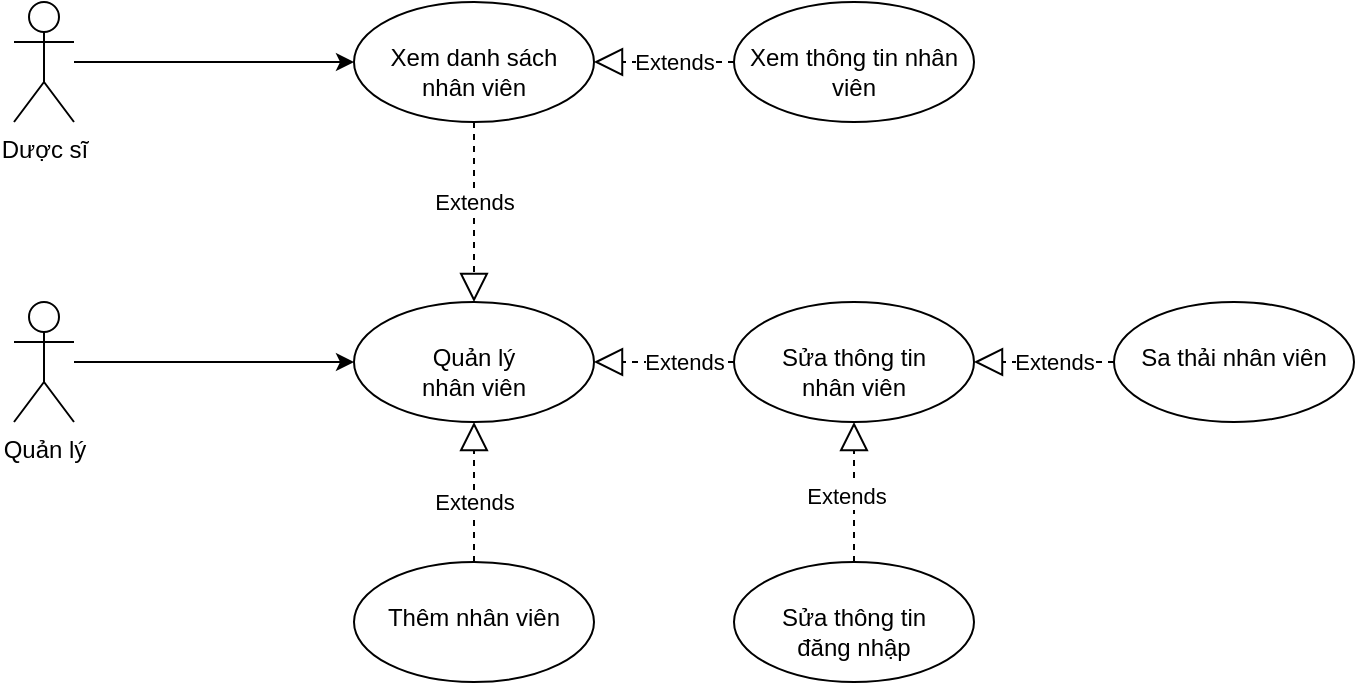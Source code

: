 <mxfile version="16.4.0" type="device"><diagram id="RJ-HAsPHlkFp2Yh89uA8" name="Page-1"><mxGraphModel dx="868" dy="561" grid="1" gridSize="10" guides="1" tooltips="1" connect="1" arrows="1" fold="1" page="1" pageScale="1" pageWidth="850" pageHeight="1100" math="0" shadow="0"><root><mxCell id="0"/><mxCell id="1" parent="0"/><mxCell id="Yx7TEGT9roY06X_NECH1-3" value="" style="edgeStyle=orthogonalEdgeStyle;rounded=0;orthogonalLoop=1;jettySize=auto;html=1;" parent="1" source="Yx7TEGT9roY06X_NECH1-1" target="Yx7TEGT9roY06X_NECH1-2" edge="1"><mxGeometry relative="1" as="geometry"/></mxCell><mxCell id="Yx7TEGT9roY06X_NECH1-1" value="Quản lý" style="shape=umlActor;verticalLabelPosition=bottom;verticalAlign=top;html=1;outlineConnect=0;" parent="1" vertex="1"><mxGeometry x="160" y="160" width="30" height="60" as="geometry"/></mxCell><mxCell id="Yx7TEGT9roY06X_NECH1-2" value="&lt;br&gt;Quản lý&lt;br&gt;nhân viên" style="ellipse;whiteSpace=wrap;html=1;verticalAlign=top;" parent="1" vertex="1"><mxGeometry x="330" y="160" width="120" height="60" as="geometry"/></mxCell><mxCell id="Yx7TEGT9roY06X_NECH1-4" value="&lt;br&gt;Thêm nhân viên" style="ellipse;whiteSpace=wrap;html=1;verticalAlign=top;" parent="1" vertex="1"><mxGeometry x="330" y="290" width="120" height="60" as="geometry"/></mxCell><mxCell id="Yx7TEGT9roY06X_NECH1-6" value="&lt;br&gt;Sửa thông tin&lt;br&gt;nhân viên" style="ellipse;whiteSpace=wrap;html=1;verticalAlign=top;" parent="1" vertex="1"><mxGeometry x="520" y="160" width="120" height="60" as="geometry"/></mxCell><mxCell id="Yx7TEGT9roY06X_NECH1-7" value="&lt;br&gt;Xem danh sách&lt;br&gt;nhân viên" style="ellipse;whiteSpace=wrap;html=1;verticalAlign=top;" parent="1" vertex="1"><mxGeometry x="330" y="10" width="120" height="60" as="geometry"/></mxCell><mxCell id="Yx7TEGT9roY06X_NECH1-10" style="edgeStyle=orthogonalEdgeStyle;rounded=0;orthogonalLoop=1;jettySize=auto;html=1;" parent="1" source="Yx7TEGT9roY06X_NECH1-8" target="Yx7TEGT9roY06X_NECH1-7" edge="1"><mxGeometry relative="1" as="geometry"/></mxCell><mxCell id="Yx7TEGT9roY06X_NECH1-8" value="Dược sĩ" style="shape=umlActor;verticalLabelPosition=bottom;verticalAlign=top;html=1;outlineConnect=0;" parent="1" vertex="1"><mxGeometry x="160" y="10" width="30" height="60" as="geometry"/></mxCell><mxCell id="Yx7TEGT9roY06X_NECH1-11" value="" style="endArrow=block;dashed=1;endFill=0;endSize=12;html=1;rounded=0;exitX=0.5;exitY=0;exitDx=0;exitDy=0;entryX=0.5;entryY=1;entryDx=0;entryDy=0;" parent="1" source="Yx7TEGT9roY06X_NECH1-4" target="Yx7TEGT9roY06X_NECH1-2" edge="1"><mxGeometry width="160" relative="1" as="geometry"><mxPoint x="340" y="580" as="sourcePoint"/><mxPoint x="390" y="450" as="targetPoint"/></mxGeometry></mxCell><mxCell id="Yx7TEGT9roY06X_NECH1-12" value="Extends" style="edgeLabel;html=1;align=center;verticalAlign=middle;resizable=0;points=[];" parent="Yx7TEGT9roY06X_NECH1-11" vertex="1" connectable="0"><mxGeometry x="0.279" relative="1" as="geometry"><mxPoint y="15" as="offset"/></mxGeometry></mxCell><mxCell id="Yx7TEGT9roY06X_NECH1-13" value="" style="endArrow=block;dashed=1;endFill=0;endSize=12;html=1;rounded=0;exitX=0;exitY=0.5;exitDx=0;exitDy=0;entryX=1;entryY=0.5;entryDx=0;entryDy=0;" parent="1" source="Yx7TEGT9roY06X_NECH1-6" target="Yx7TEGT9roY06X_NECH1-2" edge="1"><mxGeometry width="160" relative="1" as="geometry"><mxPoint x="477.574" y="71.213" as="sourcePoint"/><mxPoint x="442.426" y="178.787" as="targetPoint"/></mxGeometry></mxCell><mxCell id="Yx7TEGT9roY06X_NECH1-14" value="Extends" style="edgeLabel;html=1;align=center;verticalAlign=middle;resizable=0;points=[];" parent="Yx7TEGT9roY06X_NECH1-13" vertex="1" connectable="0"><mxGeometry x="0.279" relative="1" as="geometry"><mxPoint x="20" as="offset"/></mxGeometry></mxCell><mxCell id="Yx7TEGT9roY06X_NECH1-15" value="" style="endArrow=block;dashed=1;endFill=0;endSize=12;html=1;rounded=0;exitX=0.5;exitY=1;exitDx=0;exitDy=0;entryX=0.5;entryY=0;entryDx=0;entryDy=0;" parent="1" source="Yx7TEGT9roY06X_NECH1-7" target="Yx7TEGT9roY06X_NECH1-2" edge="1"><mxGeometry width="160" relative="1" as="geometry"><mxPoint x="487.574" y="-248.787" as="sourcePoint"/><mxPoint x="390" y="-110" as="targetPoint"/></mxGeometry></mxCell><mxCell id="Yx7TEGT9roY06X_NECH1-16" value="Extends" style="edgeLabel;html=1;align=center;verticalAlign=middle;resizable=0;points=[];" parent="Yx7TEGT9roY06X_NECH1-15" vertex="1" connectable="0"><mxGeometry x="0.279" relative="1" as="geometry"><mxPoint y="-18" as="offset"/></mxGeometry></mxCell><mxCell id="DThjjrHIb2NEdVnqDsNS-1" value="&lt;br&gt;Sa thải nhân viên" style="ellipse;whiteSpace=wrap;html=1;verticalAlign=top;" parent="1" vertex="1"><mxGeometry x="710" y="160" width="120" height="60" as="geometry"/></mxCell><mxCell id="DThjjrHIb2NEdVnqDsNS-2" value="" style="endArrow=block;dashed=1;endFill=0;endSize=12;html=1;rounded=0;exitX=0;exitY=0.5;exitDx=0;exitDy=0;entryX=1;entryY=0.5;entryDx=0;entryDy=0;" parent="1" source="DThjjrHIb2NEdVnqDsNS-1" target="Yx7TEGT9roY06X_NECH1-6" edge="1"><mxGeometry width="160" relative="1" as="geometry"><mxPoint x="727.574" y="1.213" as="sourcePoint"/><mxPoint x="660" y="170" as="targetPoint"/></mxGeometry></mxCell><mxCell id="DThjjrHIb2NEdVnqDsNS-3" value="Extends" style="edgeLabel;html=1;align=center;verticalAlign=middle;resizable=0;points=[];" parent="DThjjrHIb2NEdVnqDsNS-2" vertex="1" connectable="0"><mxGeometry x="0.279" relative="1" as="geometry"><mxPoint x="15" as="offset"/></mxGeometry></mxCell><mxCell id="DThjjrHIb2NEdVnqDsNS-4" value="&lt;br&gt;Xem thông tin nhân viên" style="ellipse;whiteSpace=wrap;html=1;verticalAlign=top;" parent="1" vertex="1"><mxGeometry x="520" y="10" width="120" height="60" as="geometry"/></mxCell><mxCell id="DThjjrHIb2NEdVnqDsNS-5" value="" style="endArrow=block;dashed=1;endFill=0;endSize=12;html=1;rounded=0;exitX=0;exitY=0.5;exitDx=0;exitDy=0;entryX=1;entryY=0.5;entryDx=0;entryDy=0;" parent="1" source="DThjjrHIb2NEdVnqDsNS-4" target="Yx7TEGT9roY06X_NECH1-7" edge="1"><mxGeometry width="160" relative="1" as="geometry"><mxPoint x="617.574" y="-78.787" as="sourcePoint"/><mxPoint x="520" y="60" as="targetPoint"/></mxGeometry></mxCell><mxCell id="DThjjrHIb2NEdVnqDsNS-6" value="Extends" style="edgeLabel;html=1;align=center;verticalAlign=middle;resizable=0;points=[];" parent="DThjjrHIb2NEdVnqDsNS-5" vertex="1" connectable="0"><mxGeometry x="0.279" relative="1" as="geometry"><mxPoint x="15" as="offset"/></mxGeometry></mxCell><mxCell id="_lN45k87IsO20pwYfjv5-1" value="" style="endArrow=block;dashed=1;endFill=0;endSize=12;html=1;rounded=0;fontSize=14;entryX=0.5;entryY=1;entryDx=0;entryDy=0;exitX=0.5;exitY=0;exitDx=0;exitDy=0;" parent="1" source="_lN45k87IsO20pwYfjv5-2" target="Yx7TEGT9roY06X_NECH1-6" edge="1"><mxGeometry width="160" relative="1" as="geometry"><mxPoint x="520" y="280" as="sourcePoint"/><mxPoint x="500" y="290" as="targetPoint"/></mxGeometry></mxCell><mxCell id="_lN45k87IsO20pwYfjv5-2" value="&lt;br&gt;Sửa thông tin&lt;br&gt;đăng nhập" style="ellipse;whiteSpace=wrap;html=1;verticalAlign=top;" parent="1" vertex="1"><mxGeometry x="520" y="290" width="120" height="60" as="geometry"/></mxCell><mxCell id="_lN45k87IsO20pwYfjv5-5" value="Extends" style="edgeLabel;html=1;align=center;verticalAlign=middle;resizable=0;points=[];" parent="1" vertex="1" connectable="0"><mxGeometry x="490" y="260" as="geometry"><mxPoint x="86" y="-3" as="offset"/></mxGeometry></mxCell></root></mxGraphModel></diagram></mxfile>